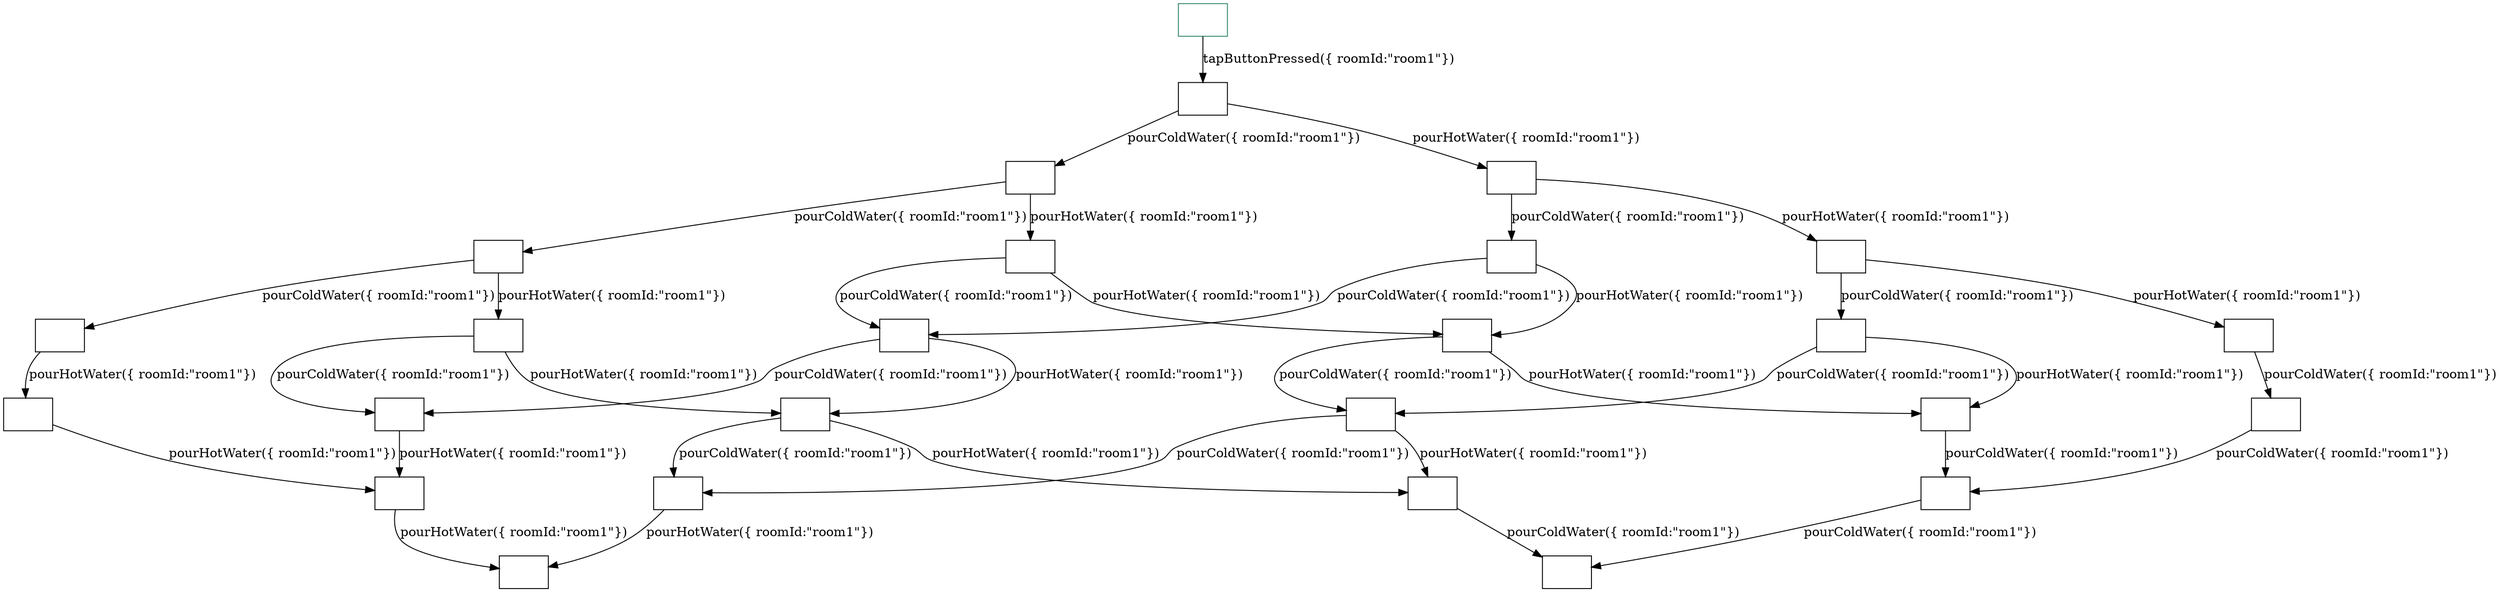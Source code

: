 digraph G {
  num_of_vertices=26;
  num_of_events=3;
  color="#000000";
  name="smartHouse_Paper.js+HandleExternalEvents.js";
  num_of_edges=37;
  fontname=Courier;
  run_date="2024-09-13T19:14:29.2445528";
  0 [ color="#338866" shape="box" start="true" store="[{CTX.Entity: room1,{id:'room1', type:'room', roomType:'kitchen', hasTap:true}},{metaData15679,{simulatedTime:1.726244068313E12}}]" id="0" label="" hash="-1160231156" accepting="false" ];
  1 [ shape="box" start="false" store="[{CTX.Entity: room1,{id:'room1', type:'room', roomType:'kitchen', hasTap:true}},{metaData15679,{simulatedTime:1.726244068313E12}}]" id="1" label="" hash="1983713042" accepting="false" ];
  2 [ shape="box" start="false" store="[{CTX.Entity: room1,{id:'room1', type:'room', roomType:'kitchen', hasTap:true}},{metaData15679,{simulatedTime:1.726244068313E12}}]" id="2" label="" hash="1983713042" accepting="false" ];
  3 [ shape="box" start="false" store="[{CTX.Entity: room1,{id:'room1', type:'room', roomType:'kitchen', hasTap:true}},{metaData15679,{simulatedTime:1.726244068313E12}}]" id="3" label="" hash="1983713042" accepting="false" ];
  4 [ shape="box" start="false" store="[{CTX.Entity: room1,{id:'room1', type:'room', roomType:'kitchen', hasTap:true}},{metaData15679,{simulatedTime:1.726244068313E12}}]" id="4" label="" hash="1983713042" accepting="false" ];
  5 [ shape="box" start="false" store="[{CTX.Entity: room1,{id:'room1', type:'room', roomType:'kitchen', hasTap:true}},{metaData15679,{simulatedTime:1.726244068313E12}}]" id="5" label="" hash="1983713042" accepting="false" ];
  6 [ shape="box" start="false" store="[{CTX.Entity: room1,{id:'room1', type:'room', roomType:'kitchen', hasTap:true}},{metaData15679,{simulatedTime:1.726244068313E12}}]" id="6" label="" hash="-1321735526" accepting="false" ];
  7 [ shape="box" start="false" store="[{CTX.Entity: room1,{id:'room1', type:'room', roomType:'kitchen', hasTap:true}},{metaData15679,{simulatedTime:1.726244068313E12}}]" id="7" label="" hash="1261052987" accepting="false" ];
  8 [ shape="box" start="false" store="[{CTX.Entity: room1,{id:'room1', type:'room', roomType:'kitchen', hasTap:true}},{metaData15679,{simulatedTime:1.726244068313E12}}]" id="8" label="" hash="271534259" accepting="false" ];
  9 [ shape="box" start="false" store="[{CTX.Entity: room1,{id:'room1', type:'room', roomType:'kitchen', hasTap:true}},{metaData15679,{simulatedTime:1.726244068313E12}}]" id="9" label="" hash="1261052987" accepting="false" ];
  10 [ shape="box" start="false" store="[{CTX.Entity: room1,{id:'room1', type:'room', roomType:'kitchen', hasTap:true}},{metaData15679,{simulatedTime:1.726244068313E12}}]" id="10" label="" hash="271534259" accepting="false" ];
  11 [ shape="box" start="false" store="[{CTX.Entity: room1,{id:'room1', type:'room', roomType:'kitchen', hasTap:true}},{metaData15679,{simulatedTime:1.726244068313E12}}]" id="11" label="" hash="271534259" accepting="false" ];
  12 [ shape="box" start="false" store="[{CTX.Entity: room1,{id:'room1', type:'room', roomType:'kitchen', hasTap:true}},{metaData15679,{simulatedTime:1.726244068313E12}}]" id="12" label="" hash="271534259" accepting="false" ];
  13 [ shape="box" start="false" store="[{CTX.Entity: room1,{id:'room1', type:'room', roomType:'kitchen', hasTap:true}},{metaData15679,{simulatedTime:1.726244068313E12}}]" id="13" label="" hash="271534259" accepting="false" ];
  14 [ shape="box" start="false" store="[{CTX.Entity: room1,{id:'room1', type:'room', roomType:'kitchen', hasTap:true}},{metaData15679,{simulatedTime:1.726244068313E12}}]" id="14" label="" hash="1983713042" accepting="false" ];
  15 [ shape="box" start="false" store="[{CTX.Entity: room1,{id:'room1', type:'room', roomType:'kitchen', hasTap:true}},{metaData15679,{simulatedTime:1.726244068313E12}}]" id="15" label="" hash="1983713042" accepting="false" ];
  16 [ shape="box" start="false" store="[{CTX.Entity: room1,{id:'room1', type:'room', roomType:'kitchen', hasTap:true}},{metaData15679,{simulatedTime:1.726244068313E12}}]" id="16" label="" hash="1983713042" accepting="false" ];
  17 [ shape="box" start="false" store="[{CTX.Entity: room1,{id:'room1', type:'room', roomType:'kitchen', hasTap:true}},{metaData15679,{simulatedTime:1.726244068313E12}}]" id="17" label="" hash="-1321735526" accepting="false" ];
  18 [ shape="box" start="false" store="[{CTX.Entity: room1,{id:'room1', type:'room', roomType:'kitchen', hasTap:true}},{metaData15679,{simulatedTime:1.726244068313E12}}]" id="18" label="" hash="-1321735526" accepting="false" ];
  19 [ shape="box" start="false" store="[{CTX.Entity: room1,{id:'room1', type:'room', roomType:'kitchen', hasTap:true}},{metaData15679,{simulatedTime:1.726244068313E12}}]" id="19" label="" hash="1983713042" accepting="false" ];
  20 [ shape="box" start="false" store="[{CTX.Entity: room1,{id:'room1', type:'room', roomType:'kitchen', hasTap:true}},{metaData15679,{simulatedTime:1.726244068313E12}}]" id="20" label="" hash="1983713042" accepting="false" ];
  21 [ shape="box" start="false" store="[{CTX.Entity: room1,{id:'room1', type:'room', roomType:'kitchen', hasTap:true}},{metaData15679,{simulatedTime:1.726244068313E12}}]" id="21" label="" hash="1983713042" accepting="false" ];
  22 [ shape="box" start="false" store="[{CTX.Entity: room1,{id:'room1', type:'room', roomType:'kitchen', hasTap:true}},{metaData15679,{simulatedTime:1.726244068313E12}}]" id="22" label="" hash="-1321735526" accepting="false" ];
  23 [ shape="box" start="false" store="[{CTX.Entity: room1,{id:'room1', type:'room', roomType:'kitchen', hasTap:true}},{metaData15679,{simulatedTime:1.726244068313E12}}]" id="23" label="" hash="-1321735526" accepting="false" ];
  24 [ shape="box" start="false" store="[{CTX.Entity: room1,{id:'room1', type:'room', roomType:'kitchen', hasTap:true}},{metaData15679,{simulatedTime:1.726244068313E12}}]" id="24" label="" hash="1983713042" accepting="false" ];
  25 [ shape="box" start="false" store="[{CTX.Entity: room1,{id:'room1', type:'room', roomType:'kitchen', hasTap:true}},{metaData15679,{simulatedTime:1.726244068313E12}}]" id="25" label="" hash="1983713042" accepting="false" ];
  0 -> 1 [ label="tapButtonPressed({ roomId:\"room1\"})" ];
  1 -> 2 [ label="pourHotWater({ roomId:\"room1\"})" ];
  2 -> 3 [ label="pourHotWater({ roomId:\"room1\"})" ];
  3 -> 4 [ label="pourColdWater({ roomId:\"room1\"})" ];
  4 -> 5 [ label="pourColdWater({ roomId:\"room1\"})" ];
  5 -> 6 [ label="pourColdWater({ roomId:\"room1\"})" ];
  6 -> 7 [ label="pourHotWater({ roomId:\"room1\"})" ];
  5 -> 8 [ label="pourHotWater({ roomId:\"room1\"})" ];
  8 -> 9 [ label="pourColdWater({ roomId:\"room1\"})" ];
  4 -> 10 [ label="pourHotWater({ roomId:\"room1\"})" ];
  10 -> 11 [ label="pourColdWater({ roomId:\"room1\"})" ];
  11 -> 9 [ label="pourColdWater({ roomId:\"room1\"})" ];
  3 -> 12 [ label="pourHotWater({ roomId:\"room1\"})" ];
  12 -> 13 [ label="pourColdWater({ roomId:\"room1\"})" ];
  13 -> 11 [ label="pourColdWater({ roomId:\"room1\"})" ];
  2 -> 14 [ label="pourColdWater({ roomId:\"room1\"})" ];
  14 -> 15 [ label="pourColdWater({ roomId:\"room1\"})" ];
  15 -> 16 [ label="pourHotWater({ roomId:\"room1\"})" ];
  16 -> 8 [ label="pourHotWater({ roomId:\"room1\"})" ];
  16 -> 6 [ label="pourColdWater({ roomId:\"room1\"})" ];
  15 -> 17 [ label="pourColdWater({ roomId:\"room1\"})" ];
  17 -> 18 [ label="pourHotWater({ roomId:\"room1\"})" ];
  18 -> 7 [ label="pourHotWater({ roomId:\"room1\"})" ];
  14 -> 19 [ label="pourHotWater({ roomId:\"room1\"})" ];
  19 -> 5 [ label="pourColdWater({ roomId:\"room1\"})" ];
  19 -> 10 [ label="pourHotWater({ roomId:\"room1\"})" ];
  1 -> 20 [ label="pourColdWater({ roomId:\"room1\"})" ];
  20 -> 21 [ label="pourColdWater({ roomId:\"room1\"})" ];
  21 -> 22 [ label="pourColdWater({ roomId:\"room1\"})" ];
  22 -> 23 [ label="pourHotWater({ roomId:\"room1\"})" ];
  23 -> 18 [ label="pourHotWater({ roomId:\"room1\"})" ];
  21 -> 24 [ label="pourHotWater({ roomId:\"room1\"})" ];
  24 -> 17 [ label="pourColdWater({ roomId:\"room1\"})" ];
  24 -> 16 [ label="pourHotWater({ roomId:\"room1\"})" ];
  20 -> 25 [ label="pourHotWater({ roomId:\"room1\"})" ];
  25 -> 15 [ label="pourColdWater({ roomId:\"room1\"})" ];
  25 -> 19 [ label="pourHotWater({ roomId:\"room1\"})" ];
}
